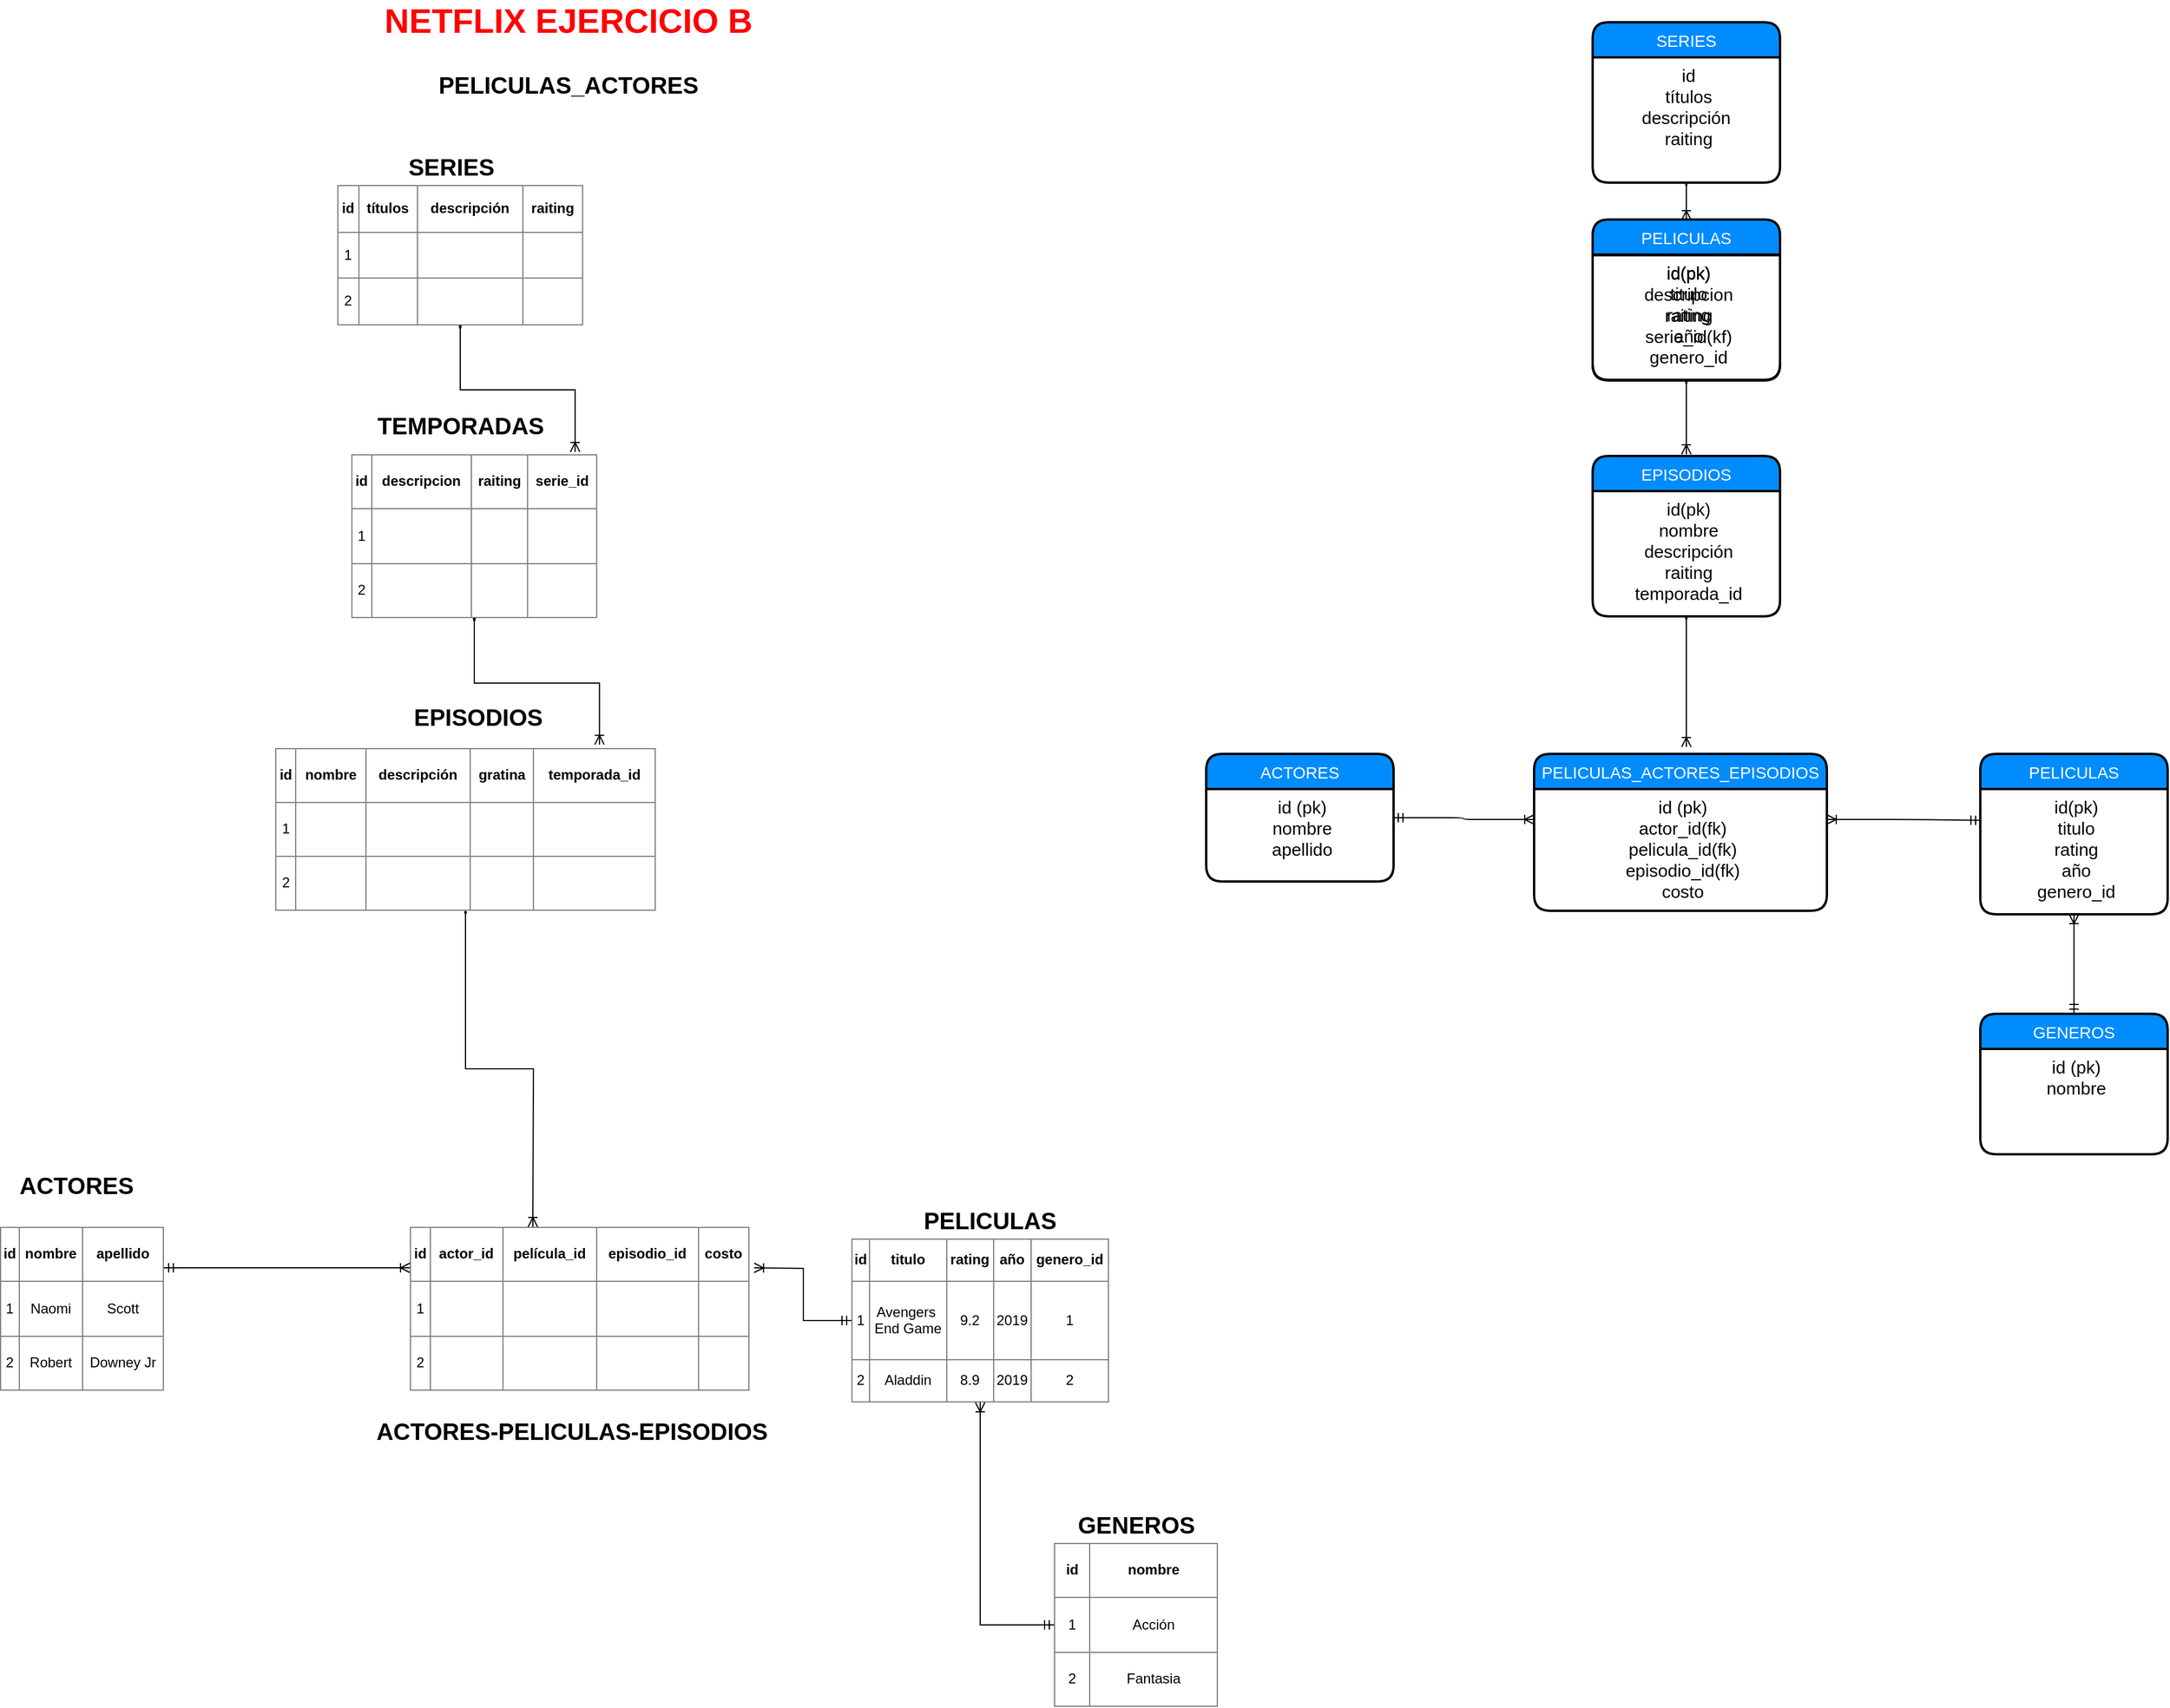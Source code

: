 <mxfile version="13.3.6" type="device"><diagram id="R5pfA701NaSD8N2ByGOf" name="Page-1"><mxGraphModel dx="3076" dy="745" grid="1" gridSize="10" guides="1" tooltips="1" connect="1" arrows="1" fold="1" page="1" pageScale="1" pageWidth="827" pageHeight="1169" math="0" shadow="0"><root><mxCell id="0"/><mxCell id="1" parent="0"/><mxCell id="119IcOjmTgw26iHcHYF6-125" style="edgeStyle=orthogonalEdgeStyle;rounded=0;orthogonalLoop=1;jettySize=auto;html=1;exitX=0;exitY=0.5;exitDx=0;exitDy=0;entryX=0.5;entryY=1;entryDx=0;entryDy=0;startArrow=ERmandOne;startFill=0;endArrow=ERoneToMany;endFill=0;fontColor=#FF0000;" parent="1" source="119IcOjmTgw26iHcHYF6-126" target="119IcOjmTgw26iHcHYF6-133" edge="1"><mxGeometry relative="1" as="geometry"/></mxCell><mxCell id="FC5Qt3lcuALSeHCEa4dB-17" value="SERIES" style="swimlane;childLayout=stackLayout;horizontal=1;startSize=30;horizontalStack=0;fillColor=#008cff;fontColor=#FFFFFF;rounded=1;fontSize=14;fontStyle=0;strokeWidth=2;resizeParent=0;resizeLast=1;shadow=0;dashed=0;align=center;glass=0;comic=0;" vertex="1" parent="1"><mxGeometry y="311" width="160" height="137" as="geometry"/></mxCell><mxCell id="FC5Qt3lcuALSeHCEa4dB-18" value="id&#10;títulos&#10;descripción &#10;raiting" style="align=center;strokeColor=none;fillColor=none;spacingLeft=4;fontSize=15;verticalAlign=top;resizable=0;rotatable=0;part=1;" vertex="1" parent="FC5Qt3lcuALSeHCEa4dB-17"><mxGeometry y="30" width="160" height="107" as="geometry"/></mxCell><mxCell id="FC5Qt3lcuALSeHCEa4dB-19" value="TEMPORADAS" style="swimlane;childLayout=stackLayout;horizontal=1;startSize=30;horizontalStack=0;fillColor=#008cff;fontColor=#FFFFFF;rounded=1;fontSize=14;fontStyle=0;strokeWidth=2;resizeParent=0;resizeLast=1;shadow=0;dashed=0;align=center;glass=0;comic=0;" vertex="1" parent="1"><mxGeometry y="480" width="160" height="137" as="geometry"/></mxCell><mxCell id="FC5Qt3lcuALSeHCEa4dB-20" value="id(pk)&#10;descripcion&#10;raiting&#10;serie_id(kf)&#10;&#10;" style="align=center;strokeColor=none;fillColor=none;spacingLeft=4;fontSize=15;verticalAlign=top;resizable=0;rotatable=0;part=1;" vertex="1" parent="FC5Qt3lcuALSeHCEa4dB-19"><mxGeometry y="30" width="160" height="107" as="geometry"/></mxCell><mxCell id="FC5Qt3lcuALSeHCEa4dB-21" value="EPISODIOS" style="swimlane;childLayout=stackLayout;horizontal=1;startSize=30;horizontalStack=0;fillColor=#008cff;fontColor=#FFFFFF;rounded=1;fontSize=14;fontStyle=0;strokeWidth=2;resizeParent=0;resizeLast=1;shadow=0;dashed=0;align=center;glass=0;comic=0;" vertex="1" parent="1"><mxGeometry y="681.5" width="160" height="137" as="geometry"/></mxCell><mxCell id="FC5Qt3lcuALSeHCEa4dB-22" value="id(pk)&#10;nombre&#10;descripción&#10;raiting&#10;temporada_id&#10;" style="align=center;strokeColor=none;fillColor=none;spacingLeft=4;fontSize=15;verticalAlign=top;resizable=0;rotatable=0;part=1;" vertex="1" parent="FC5Qt3lcuALSeHCEa4dB-21"><mxGeometry y="30" width="160" height="107" as="geometry"/></mxCell><mxCell id="FC5Qt3lcuALSeHCEa4dB-30" value="PELICULAS" style="swimlane;childLayout=stackLayout;horizontal=1;startSize=30;horizontalStack=0;fillColor=#008cff;fontColor=#FFFFFF;rounded=1;fontSize=14;fontStyle=0;strokeWidth=2;resizeParent=0;resizeLast=1;shadow=0;dashed=0;align=center;glass=0;comic=0;" vertex="1" parent="1"><mxGeometry y="479.5" width="160" height="137" as="geometry"/></mxCell><mxCell id="FC5Qt3lcuALSeHCEa4dB-31" value="id(pk)&#10;titulo&#10;rating&#10;año&#10;genero_id&#10;" style="align=center;strokeColor=none;fillColor=none;spacingLeft=4;fontSize=15;verticalAlign=top;resizable=0;rotatable=0;part=1;" vertex="1" parent="FC5Qt3lcuALSeHCEa4dB-30"><mxGeometry y="30" width="160" height="107" as="geometry"/></mxCell><mxCell id="119IcOjmTgw26iHcHYF6-126" value="&lt;table border=&quot;1&quot; width=&quot;100%&quot; style=&quot;width: 100% ; height: 100% ; border-collapse: collapse&quot;&gt;&lt;tbody&gt;&lt;tr&gt;&lt;td align=&quot;center&quot;&gt;&lt;b&gt;id&lt;/b&gt;&lt;/td&gt;&lt;td align=&quot;center&quot;&gt;&lt;b&gt;nombre&lt;/b&gt;&lt;/td&gt;&lt;/tr&gt;&lt;tr&gt;&lt;td align=&quot;center&quot;&gt;1&lt;/td&gt;&lt;td align=&quot;center&quot;&gt;Acción&lt;/td&gt;&lt;/tr&gt;&lt;tr&gt;&lt;td align=&quot;center&quot;&gt;2&lt;/td&gt;&lt;td align=&quot;center&quot;&gt;Fantasia&lt;/td&gt;&lt;/tr&gt;&lt;/tbody&gt;&lt;/table&gt;" style="text;html=1;overflow=fill;rounded=0;glass=0;comic=0;shadow=0;" parent="1" vertex="1"><mxGeometry x="-460" y="1610" width="140" height="140" as="geometry"/></mxCell><mxCell id="119IcOjmTgw26iHcHYF6-127" value="GENEROS" style="text;html=1;resizable=0;points=[];autosize=1;align=center;verticalAlign=top;spacingTop=-4;fontStyle=1;fontSize=20;" parent="1" vertex="1"><mxGeometry x="-450" y="1580" width="120" height="30" as="geometry"/></mxCell><mxCell id="119IcOjmTgw26iHcHYF6-128" style="edgeStyle=orthogonalEdgeStyle;rounded=0;orthogonalLoop=1;jettySize=auto;html=1;exitX=1;exitY=0.25;exitDx=0;exitDy=0;entryX=0;entryY=0.25;entryDx=0;entryDy=0;startArrow=ERmandOne;startFill=0;endArrow=ERoneToMany;endFill=0;fontColor=#FF0000;" parent="1" source="119IcOjmTgw26iHcHYF6-130" edge="1"><mxGeometry relative="1" as="geometry"><mxPoint x="-1010" y="1375" as="targetPoint"/></mxGeometry></mxCell><mxCell id="119IcOjmTgw26iHcHYF6-130" value="&lt;table border=&quot;1&quot; width=&quot;100%&quot; style=&quot;width: 100% ; height: 100% ; border-collapse: collapse&quot;&gt;&lt;tbody&gt;&lt;tr&gt;&lt;td align=&quot;center&quot;&gt;&lt;b&gt;id&lt;/b&gt;&lt;/td&gt;&lt;td align=&quot;center&quot;&gt;&lt;b&gt;nombre&lt;/b&gt;&lt;/td&gt;&lt;td style=&quot;text-align: center&quot;&gt;&lt;b&gt;apellido&lt;/b&gt;&lt;/td&gt;&lt;/tr&gt;&lt;tr&gt;&lt;td align=&quot;center&quot;&gt;1&lt;/td&gt;&lt;td align=&quot;center&quot;&gt;Naomi&lt;/td&gt;&lt;td style=&quot;text-align: center&quot;&gt;Scott&lt;/td&gt;&lt;/tr&gt;&lt;tr&gt;&lt;td align=&quot;center&quot;&gt;2&lt;/td&gt;&lt;td align=&quot;center&quot;&gt;Robert&lt;/td&gt;&lt;td style=&quot;text-align: center&quot;&gt;Downey Jr&lt;/td&gt;&lt;/tr&gt;&lt;/tbody&gt;&lt;/table&gt;" style="text;html=1;overflow=fill;rounded=0;glass=0;comic=0;shadow=0;" parent="1" vertex="1"><mxGeometry x="-1360" y="1340" width="140" height="140" as="geometry"/></mxCell><mxCell id="119IcOjmTgw26iHcHYF6-131" value="ACTORES" style="text;html=1;resizable=0;points=[];autosize=1;align=center;verticalAlign=top;spacingTop=-4;fontStyle=1;fontSize=20;" parent="1" vertex="1"><mxGeometry x="-1350" y="1290" width="110" height="30" as="geometry"/></mxCell><mxCell id="119IcOjmTgw26iHcHYF6-132" style="edgeStyle=orthogonalEdgeStyle;rounded=0;orthogonalLoop=1;jettySize=auto;html=1;exitX=0;exitY=0.5;exitDx=0;exitDy=0;startArrow=ERmandOne;startFill=0;endArrow=ERoneToMany;endFill=0;fontColor=#FF0000;" parent="1" source="119IcOjmTgw26iHcHYF6-133" edge="1"><mxGeometry relative="1" as="geometry"><mxPoint x="-716" y="1375" as="targetPoint"/></mxGeometry></mxCell><mxCell id="119IcOjmTgw26iHcHYF6-133" value="&lt;table border=&quot;1&quot; width=&quot;100%&quot; style=&quot;text-align: center ; width: 100% ; height: 100% ; border-collapse: collapse&quot;&gt;&lt;tbody&gt;&lt;tr&gt;&lt;td align=&quot;center&quot;&gt;&lt;b&gt;id&lt;/b&gt;&lt;/td&gt;&lt;td align=&quot;center&quot;&gt;&lt;b&gt;titulo&lt;/b&gt;&lt;/td&gt;&lt;td&gt;&lt;b&gt;rating&lt;/b&gt;&lt;/td&gt;&lt;td style=&quot;text-align: center&quot;&gt;&lt;b&gt;año&lt;/b&gt;&lt;/td&gt;&lt;td&gt;&lt;b&gt;genero_id&lt;/b&gt;&lt;/td&gt;&lt;/tr&gt;&lt;tr&gt;&lt;td align=&quot;center&quot;&gt;1&lt;/td&gt;&lt;td align=&quot;center&quot;&gt;Avengers&amp;nbsp;&lt;br&gt;End Game&lt;/td&gt;&lt;td&gt;9.2&lt;/td&gt;&lt;td style=&quot;text-align: center&quot;&gt;2019&lt;/td&gt;&lt;td&gt;1&lt;/td&gt;&lt;/tr&gt;&lt;tr&gt;&lt;td align=&quot;center&quot;&gt;2&lt;/td&gt;&lt;td align=&quot;center&quot;&gt;Aladdin&lt;/td&gt;&lt;td&gt;8.9&lt;/td&gt;&lt;td style=&quot;text-align: center&quot;&gt;2019&lt;/td&gt;&lt;td&gt;2&lt;/td&gt;&lt;/tr&gt;&lt;/tbody&gt;&lt;/table&gt;" style="text;html=1;overflow=fill;rounded=0;glass=0;comic=0;shadow=0;" parent="1" vertex="1"><mxGeometry x="-633" y="1350" width="220" height="140" as="geometry"/></mxCell><mxCell id="119IcOjmTgw26iHcHYF6-134" value="PELICULAS" style="text;html=1;resizable=0;points=[];autosize=1;align=center;verticalAlign=top;spacingTop=-4;fontStyle=1;fontSize=20;" parent="1" vertex="1"><mxGeometry x="-580" y="1320" width="130" height="30" as="geometry"/></mxCell><mxCell id="119IcOjmTgw26iHcHYF6-136" value="PELICULAS_ACTORES" style="text;html=1;resizable=0;points=[];autosize=1;align=center;verticalAlign=top;spacingTop=-4;fontStyle=1;fontSize=20;" parent="1" vertex="1"><mxGeometry x="-990" y="350" width="230" height="30" as="geometry"/></mxCell><mxCell id="119IcOjmTgw26iHcHYF6-148" value="&lt;font style=&quot;font-size: 29px&quot;&gt;&lt;b&gt;NETFLIX EJERCICIO B&lt;br&gt;&lt;/b&gt;&lt;/font&gt;" style="text;html=1;align=center;verticalAlign=middle;resizable=0;points=[];;autosize=1;fontColor=#FF0000;" parent="1" vertex="1"><mxGeometry x="-1040" y="300" width="330" height="20" as="geometry"/></mxCell><mxCell id="119IcOjmTgw26iHcHYF6-153" value="" style="edgeStyle=orthogonalEdgeStyle;fontSize=12;html=1;endArrow=ERoneToMany;startArrow=ERmandOne;entryX=0;entryY=0.25;entryDx=0;entryDy=0;exitX=1;exitY=0.5;exitDx=0;exitDy=0;" parent="1" source="119IcOjmTgw26iHcHYF6-155" target="119IcOjmTgw26iHcHYF6-150" edge="1"><mxGeometry width="100" height="100" relative="1" as="geometry"><mxPoint x="-94" y="1077" as="sourcePoint"/><mxPoint x="6" y="977" as="targetPoint"/></mxGeometry></mxCell><mxCell id="119IcOjmTgw26iHcHYF6-154" value="" style="edgeStyle=orthogonalEdgeStyle;fontSize=12;html=1;endArrow=ERmandOne;startArrow=ERoneToMany;entryX=0;entryY=0.25;entryDx=0;entryDy=0;exitX=1;exitY=0.25;exitDx=0;exitDy=0;startFill=0;endFill=0;" parent="1" source="119IcOjmTgw26iHcHYF6-150" target="119IcOjmTgw26iHcHYF6-152" edge="1"><mxGeometry width="100" height="100" relative="1" as="geometry"><mxPoint x="256" y="1031.071" as="sourcePoint"/><mxPoint x="356" y="931.071" as="targetPoint"/></mxGeometry></mxCell><mxCell id="119IcOjmTgw26iHcHYF6-157" style="edgeStyle=orthogonalEdgeStyle;rounded=0;orthogonalLoop=1;jettySize=auto;html=1;exitX=0.5;exitY=0;exitDx=0;exitDy=0;entryX=0.5;entryY=1;entryDx=0;entryDy=0;startArrow=ERmandOne;startFill=0;endArrow=ERoneToMany;endFill=0;" parent="1" source="119IcOjmTgw26iHcHYF6-158" target="119IcOjmTgw26iHcHYF6-152" edge="1"><mxGeometry relative="1" as="geometry"/></mxCell><mxCell id="119IcOjmTgw26iHcHYF6-158" value="GENEROS" style="swimlane;childLayout=stackLayout;horizontal=1;startSize=30;horizontalStack=0;fillColor=#008cff;fontColor=#FFFFFF;rounded=1;fontSize=14;fontStyle=0;strokeWidth=2;resizeParent=0;resizeLast=1;shadow=0;dashed=0;align=center;glass=0;comic=0;" parent="1" vertex="1"><mxGeometry x="331" y="1158" width="160" height="120" as="geometry"/></mxCell><mxCell id="119IcOjmTgw26iHcHYF6-159" value="id (pk)&#10;nombre&#10;" style="align=center;strokeColor=none;fillColor=none;spacingLeft=4;fontSize=15;verticalAlign=top;resizable=0;rotatable=0;part=1;" parent="119IcOjmTgw26iHcHYF6-158" vertex="1"><mxGeometry y="30" width="160" height="90" as="geometry"/></mxCell><mxCell id="FC5Qt3lcuALSeHCEa4dB-13" style="edgeStyle=orthogonalEdgeStyle;rounded=0;orthogonalLoop=1;jettySize=auto;html=1;entryX=0.91;entryY=-0.014;entryDx=0;entryDy=0;entryPerimeter=0;startArrow=ERoneToMany;startFill=0;startSize=0;endArrow=ERoneToMany;endFill=0;" edge="1" parent="1" source="UjFUluTVgRutlR-B1t65-2" target="FC5Qt3lcuALSeHCEa4dB-2"><mxGeometry relative="1" as="geometry"/></mxCell><mxCell id="UjFUluTVgRutlR-B1t65-2" value="&lt;table border=&quot;1&quot; width=&quot;100%&quot; style=&quot;text-align: center ; width: 100% ; height: 100% ; border-collapse: collapse&quot;&gt;&lt;tbody&gt;&lt;tr&gt;&lt;td align=&quot;center&quot;&gt;&lt;b&gt;id&lt;/b&gt;&lt;/td&gt;&lt;td align=&quot;center&quot;&gt;&lt;b&gt;títulos&lt;/b&gt;&lt;br&gt;&lt;/td&gt;&lt;td&gt;&lt;b&gt;descripción&lt;/b&gt;&lt;br&gt;&lt;/td&gt;&lt;td style=&quot;text-align: center&quot;&gt;&lt;b&gt;raiting&lt;/b&gt;&lt;/td&gt;&lt;/tr&gt;&lt;tr&gt;&lt;td align=&quot;center&quot;&gt;1&lt;/td&gt;&lt;td align=&quot;center&quot;&gt;&lt;br&gt;&lt;/td&gt;&lt;td&gt;&lt;br&gt;&lt;/td&gt;&lt;td style=&quot;text-align: center&quot;&gt;&lt;br&gt;&lt;/td&gt;&lt;/tr&gt;&lt;tr&gt;&lt;td align=&quot;center&quot;&gt;2&lt;/td&gt;&lt;td align=&quot;center&quot;&gt;&lt;br&gt;&lt;/td&gt;&lt;td&gt;&lt;br&gt;&lt;/td&gt;&lt;td style=&quot;text-align: center&quot;&gt;&lt;br&gt;&lt;/td&gt;&lt;/tr&gt;&lt;/tbody&gt;&lt;/table&gt;" style="text;html=1;overflow=fill;rounded=0;glass=0;comic=0;shadow=0;" parent="1" vertex="1"><mxGeometry x="-1072" y="450" width="210" height="120" as="geometry"/></mxCell><mxCell id="FC5Qt3lcuALSeHCEa4dB-14" style="edgeStyle=orthogonalEdgeStyle;rounded=0;orthogonalLoop=1;jettySize=auto;html=1;entryX=0.852;entryY=-0.021;entryDx=0;entryDy=0;entryPerimeter=0;startArrow=ERoneToMany;startFill=0;startSize=0;endArrow=ERoneToMany;endFill=0;" edge="1" parent="1" source="FC5Qt3lcuALSeHCEa4dB-2" target="FC5Qt3lcuALSeHCEa4dB-7"><mxGeometry relative="1" as="geometry"/></mxCell><mxCell id="FC5Qt3lcuALSeHCEa4dB-2" value="&lt;table border=&quot;1&quot; width=&quot;100%&quot; style=&quot;text-align: center ; width: 100% ; height: 100% ; border-collapse: collapse&quot;&gt;&lt;tbody&gt;&lt;tr&gt;&lt;td align=&quot;center&quot;&gt;&lt;b&gt;id&lt;/b&gt;&lt;/td&gt;&lt;td align=&quot;center&quot;&gt;&lt;b&gt;descripcion&lt;/b&gt;&lt;/td&gt;&lt;td&gt;&lt;b&gt;raiting&lt;/b&gt;&lt;/td&gt;&lt;td style=&quot;text-align: center&quot;&gt;&lt;b&gt;serie_id&lt;/b&gt;&lt;/td&gt;&lt;/tr&gt;&lt;tr&gt;&lt;td align=&quot;center&quot;&gt;1&lt;/td&gt;&lt;td align=&quot;center&quot;&gt;&lt;br&gt;&lt;/td&gt;&lt;td&gt;&lt;br&gt;&lt;/td&gt;&lt;td style=&quot;text-align: center&quot;&gt;&lt;br&gt;&lt;/td&gt;&lt;/tr&gt;&lt;tr&gt;&lt;td align=&quot;center&quot;&gt;2&lt;/td&gt;&lt;td align=&quot;center&quot;&gt;&lt;/td&gt;&lt;td&gt;&lt;br&gt;&lt;/td&gt;&lt;td style=&quot;text-align: center&quot;&gt;&lt;br&gt;&lt;/td&gt;&lt;/tr&gt;&lt;/tbody&gt;&lt;/table&gt;" style="text;html=1;overflow=fill;rounded=0;glass=0;comic=0;shadow=0;" vertex="1" parent="1"><mxGeometry x="-1060" y="680" width="210" height="140" as="geometry"/></mxCell><mxCell id="FC5Qt3lcuALSeHCEa4dB-4" value="SERIES" style="text;html=1;resizable=0;points=[];autosize=1;align=center;verticalAlign=top;spacingTop=-4;fontStyle=1;fontSize=20;" vertex="1" parent="1"><mxGeometry x="-1020" y="420" width="90" height="30" as="geometry"/></mxCell><mxCell id="FC5Qt3lcuALSeHCEa4dB-5" value="TEMPORADAS" style="text;html=1;resizable=0;points=[];autosize=1;align=center;verticalAlign=top;spacingTop=-4;fontStyle=1;fontSize=20;" vertex="1" parent="1"><mxGeometry x="-1047" y="641" width="160" height="30" as="geometry"/></mxCell><mxCell id="FC5Qt3lcuALSeHCEa4dB-6" value="EPISODIOS" style="text;html=1;resizable=0;points=[];autosize=1;align=center;verticalAlign=top;spacingTop=-4;fontStyle=1;fontSize=20;" vertex="1" parent="1"><mxGeometry x="-1017" y="890" width="130" height="30" as="geometry"/></mxCell><mxCell id="FC5Qt3lcuALSeHCEa4dB-15" style="edgeStyle=orthogonalEdgeStyle;rounded=0;orthogonalLoop=1;jettySize=auto;html=1;startArrow=ERmandOne;startFill=0;startSize=0;endArrow=ERoneToMany;endFill=0;exitX=0.5;exitY=1;exitDx=0;exitDy=0;" edge="1" parent="1" source="FC5Qt3lcuALSeHCEa4dB-7"><mxGeometry relative="1" as="geometry"><mxPoint x="-890" y="1110" as="sourcePoint"/><mxPoint x="-905" y="1340" as="targetPoint"/></mxGeometry></mxCell><mxCell id="FC5Qt3lcuALSeHCEa4dB-7" value="&lt;table border=&quot;1&quot; width=&quot;100%&quot; style=&quot;text-align: center ; width: 100% ; height: 100% ; border-collapse: collapse&quot;&gt;&lt;tbody&gt;&lt;tr&gt;&lt;td align=&quot;center&quot;&gt;&lt;b&gt;id&lt;/b&gt;&lt;/td&gt;&lt;td align=&quot;center&quot;&gt;&lt;b&gt;nombre&lt;/b&gt;&lt;/td&gt;&lt;td&gt;&lt;b&gt;descripción&lt;/b&gt;&lt;br&gt;&lt;/td&gt;&lt;td style=&quot;text-align: center&quot;&gt;&lt;b&gt;gratina&lt;/b&gt;&lt;br&gt;&lt;/td&gt;&lt;td&gt;&lt;b&gt;temporada_id&lt;/b&gt;&lt;/td&gt;&lt;/tr&gt;&lt;tr&gt;&lt;td align=&quot;center&quot;&gt;1&lt;/td&gt;&lt;td align=&quot;center&quot;&gt;&lt;br&gt;&lt;/td&gt;&lt;td&gt;&lt;br&gt;&lt;/td&gt;&lt;td style=&quot;text-align: center&quot;&gt;&lt;/td&gt;&lt;td&gt;&lt;br&gt;&lt;/td&gt;&lt;/tr&gt;&lt;tr&gt;&lt;td align=&quot;center&quot;&gt;2&lt;/td&gt;&lt;td align=&quot;center&quot;&gt;&lt;br&gt;&lt;/td&gt;&lt;td&gt;&lt;br&gt;&lt;/td&gt;&lt;td style=&quot;text-align: center&quot;&gt;&lt;/td&gt;&lt;td&gt;&lt;br&gt;&lt;/td&gt;&lt;/tr&gt;&lt;/tbody&gt;&lt;/table&gt;" style="text;html=1;overflow=fill;rounded=0;glass=0;comic=0;shadow=0;" vertex="1" parent="1"><mxGeometry x="-1125" y="931" width="325" height="139" as="geometry"/></mxCell><mxCell id="FC5Qt3lcuALSeHCEa4dB-12" value="ACTORES-PELICULAS-EPISODIOS&lt;br&gt;" style="text;html=1;resizable=0;points=[];autosize=1;align=center;verticalAlign=top;spacingTop=-4;fontStyle=1;fontSize=20;" vertex="1" parent="1"><mxGeometry x="-1047" y="1500" width="350" height="30" as="geometry"/></mxCell><mxCell id="FC5Qt3lcuALSeHCEa4dB-16" value="&lt;table border=&quot;1&quot; width=&quot;100%&quot; style=&quot;text-align: center ; width: 100% ; height: 100% ; border-collapse: collapse&quot;&gt;&lt;tbody&gt;&lt;tr&gt;&lt;td align=&quot;center&quot;&gt;&lt;b&gt;id&lt;/b&gt;&lt;/td&gt;&lt;td align=&quot;center&quot;&gt;&lt;b&gt;actor_id&lt;/b&gt;&lt;/td&gt;&lt;td&gt;&lt;b&gt;película_id&lt;/b&gt;&lt;/td&gt;&lt;td style=&quot;text-align: center&quot;&gt;&lt;b&gt;episodio_id&lt;/b&gt;&lt;/td&gt;&lt;td&gt;&lt;b&gt;costo&lt;/b&gt;&lt;/td&gt;&lt;/tr&gt;&lt;tr&gt;&lt;td align=&quot;center&quot;&gt;1&lt;/td&gt;&lt;td align=&quot;center&quot;&gt;&lt;br&gt;&lt;/td&gt;&lt;td&gt;&lt;br&gt;&lt;/td&gt;&lt;td style=&quot;text-align: center&quot;&gt;&lt;br&gt;&lt;/td&gt;&lt;td&gt;&lt;br&gt;&lt;/td&gt;&lt;/tr&gt;&lt;tr&gt;&lt;td align=&quot;center&quot;&gt;2&lt;/td&gt;&lt;td align=&quot;center&quot;&gt;&lt;br&gt;&lt;/td&gt;&lt;td&gt;&lt;br&gt;&lt;/td&gt;&lt;td style=&quot;text-align: center&quot;&gt;&lt;br&gt;&lt;/td&gt;&lt;td&gt;&lt;br&gt;&lt;/td&gt;&lt;/tr&gt;&lt;/tbody&gt;&lt;/table&gt;" style="text;html=1;overflow=fill;rounded=0;glass=0;comic=0;shadow=0;" vertex="1" parent="1"><mxGeometry x="-1010" y="1340" width="290" height="140" as="geometry"/></mxCell><mxCell id="119IcOjmTgw26iHcHYF6-149" value="PELICULAS_ACTORES_EPISODIOS" style="swimlane;childLayout=stackLayout;horizontal=1;startSize=30;horizontalStack=0;fillColor=#008cff;fontColor=#FFFFFF;rounded=1;fontSize=14;fontStyle=0;strokeWidth=2;resizeParent=0;resizeLast=1;shadow=0;dashed=0;align=center;glass=0;comic=0;" parent="1" vertex="1"><mxGeometry x="-50" y="936" width="250" height="134" as="geometry"/></mxCell><mxCell id="119IcOjmTgw26iHcHYF6-150" value="id (pk)&#10;actor_id(fk)&#10;pelicula_id(fk)&#10;episodio_id(fk)&#10;costo&#10;" style="align=center;strokeColor=none;fillColor=none;spacingLeft=4;fontSize=15;verticalAlign=top;resizable=0;rotatable=0;part=1;" parent="119IcOjmTgw26iHcHYF6-149" vertex="1"><mxGeometry y="30" width="250" height="104" as="geometry"/></mxCell><mxCell id="FC5Qt3lcuALSeHCEa4dB-23" style="edgeStyle=orthogonalEdgeStyle;rounded=0;orthogonalLoop=1;jettySize=auto;html=1;entryX=0.5;entryY=0;entryDx=0;entryDy=0;startArrow=ERoneToMany;startFill=0;startSize=0;endArrow=ERoneToMany;endFill=0;" edge="1" parent="1" source="FC5Qt3lcuALSeHCEa4dB-18" target="FC5Qt3lcuALSeHCEa4dB-19"><mxGeometry relative="1" as="geometry"/></mxCell><mxCell id="FC5Qt3lcuALSeHCEa4dB-24" style="edgeStyle=orthogonalEdgeStyle;rounded=0;orthogonalLoop=1;jettySize=auto;html=1;startArrow=ERmandOne;startFill=0;startSize=0;endArrow=ERoneToMany;endFill=0;" edge="1" parent="1" source="FC5Qt3lcuALSeHCEa4dB-20"><mxGeometry relative="1" as="geometry"><mxPoint x="80" y="680" as="targetPoint"/></mxGeometry></mxCell><mxCell id="FC5Qt3lcuALSeHCEa4dB-25" style="edgeStyle=orthogonalEdgeStyle;rounded=0;orthogonalLoop=1;jettySize=auto;html=1;startArrow=ERmandOne;startFill=0;startSize=0;endArrow=ERoneToMany;endFill=0;" edge="1" parent="1" source="FC5Qt3lcuALSeHCEa4dB-22"><mxGeometry relative="1" as="geometry"><mxPoint x="80" y="930" as="targetPoint"/></mxGeometry></mxCell><mxCell id="119IcOjmTgw26iHcHYF6-155" value="ACTORES" style="swimlane;childLayout=stackLayout;horizontal=1;startSize=30;horizontalStack=0;fillColor=#008cff;fontColor=#FFFFFF;rounded=1;fontSize=14;fontStyle=0;strokeWidth=2;resizeParent=0;resizeLast=1;shadow=0;dashed=0;align=center;glass=0;comic=0;" parent="1" vertex="1"><mxGeometry x="-330" y="936" width="160" height="109" as="geometry"/></mxCell><mxCell id="119IcOjmTgw26iHcHYF6-156" value="id (pk)&#10;nombre&#10;apellido&#10;" style="align=center;strokeColor=none;fillColor=none;spacingLeft=4;fontSize=15;verticalAlign=top;resizable=0;rotatable=0;part=1;" parent="119IcOjmTgw26iHcHYF6-155" vertex="1"><mxGeometry y="30" width="160" height="79" as="geometry"/></mxCell><mxCell id="119IcOjmTgw26iHcHYF6-151" value="PELICULAS" style="swimlane;childLayout=stackLayout;horizontal=1;startSize=30;horizontalStack=0;fillColor=#008cff;fontColor=#FFFFFF;rounded=1;fontSize=14;fontStyle=0;strokeWidth=2;resizeParent=0;resizeLast=1;shadow=0;dashed=0;align=center;glass=0;comic=0;" parent="1" vertex="1"><mxGeometry x="331" y="936" width="160" height="137" as="geometry"/></mxCell><mxCell id="119IcOjmTgw26iHcHYF6-152" value="id(pk)&#10;titulo&#10;rating&#10;año&#10;genero_id&#10;" style="align=center;strokeColor=none;fillColor=none;spacingLeft=4;fontSize=15;verticalAlign=top;resizable=0;rotatable=0;part=1;" parent="119IcOjmTgw26iHcHYF6-151" vertex="1"><mxGeometry y="30" width="160" height="107" as="geometry"/></mxCell></root></mxGraphModel></diagram></mxfile>